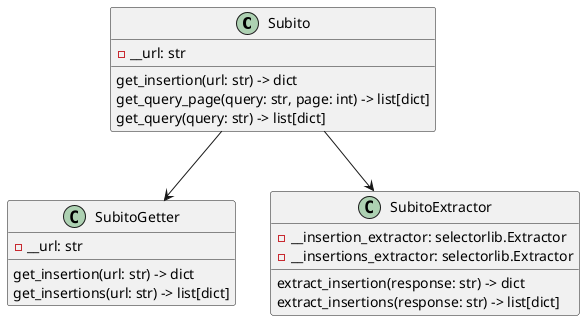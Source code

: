@startuml class_diagram

class Subito {
    - __url: str
    get_insertion(url: str) -> dict
    get_query_page(query: str, page: int) -> list[dict]
    get_query(query: str) -> list[dict]
}

class SubitoGetter {
    - __url: str
    get_insertion(url: str) -> dict
    get_insertions(url: str) -> list[dict]
}

class SubitoExtractor {
    - __insertion_extractor: selectorlib.Extractor
    - __insertions_extractor: selectorlib.Extractor
    extract_insertion(response: str) -> dict
    extract_insertions(response: str) -> list[dict]
}

Subito --> SubitoGetter
Subito --> SubitoExtractor

@enduml
